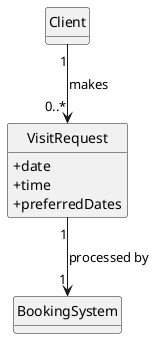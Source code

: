 @startuml
skinparam classAttributeIconSize 0
hide circle
hide methods

class Client {
}

class VisitRequest {
    +date
    +time
    +preferredDates
}

class BookingSystem {
}

Client "1" --> "0..*" VisitRequest : makes
VisitRequest "1" --> "1" BookingSystem : processed by
@enduml